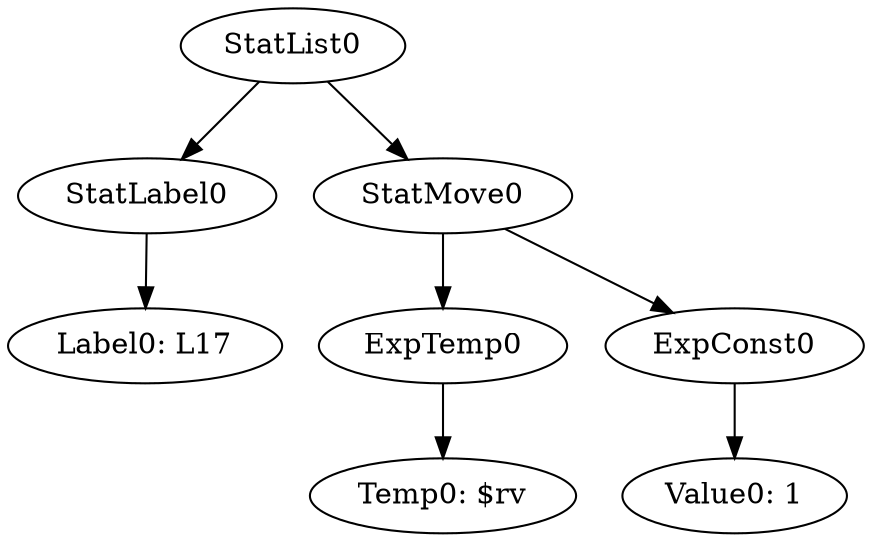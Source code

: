 digraph {
	ordering = out;
	ExpConst0 -> "Value0: 1";
	StatLabel0 -> "Label0: L17";
	StatList0 -> StatLabel0;
	StatList0 -> StatMove0;
	ExpTemp0 -> "Temp0: $rv";
	StatMove0 -> ExpTemp0;
	StatMove0 -> ExpConst0;
}

